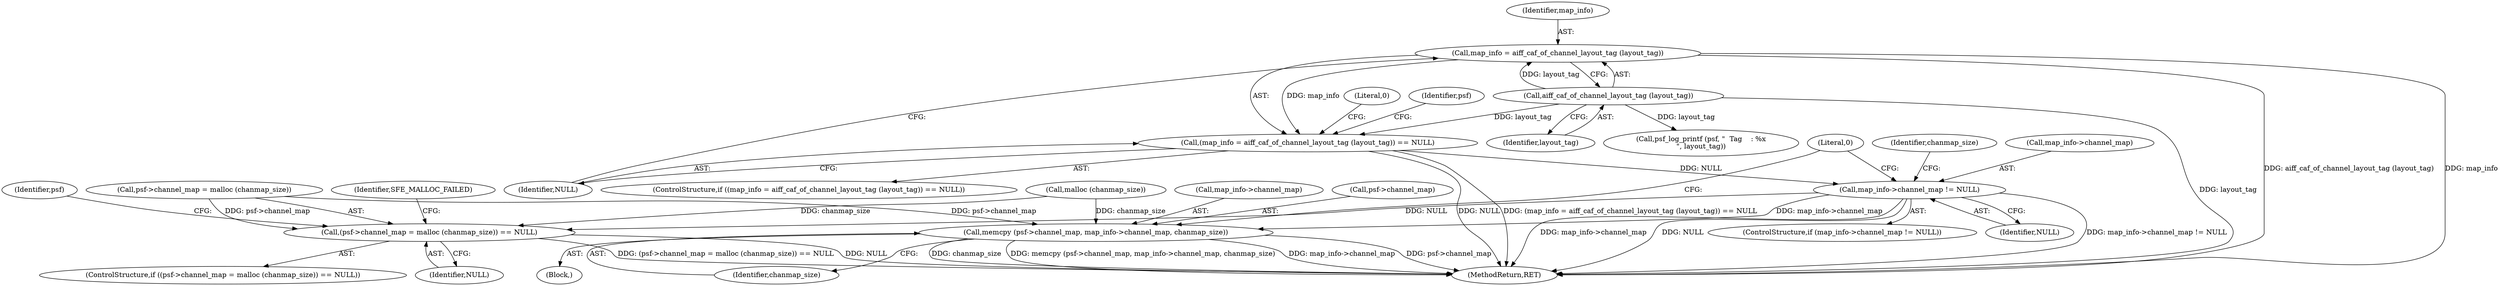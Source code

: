 digraph "0_libsndfile_f833c53cb596e9e1792949f762e0b33661822748@pointer" {
"1000123" [label="(Call,map_info = aiff_caf_of_channel_layout_tag (layout_tag))"];
"1000125" [label="(Call,aiff_caf_of_channel_layout_tag (layout_tag))"];
"1000122" [label="(Call,(map_info = aiff_caf_of_channel_layout_tag (layout_tag)) == NULL)"];
"1000153" [label="(Call,map_info->channel_map != NULL)"];
"1000183" [label="(Call,(psf->channel_map = malloc (chanmap_size)) == NULL)"];
"1000193" [label="(Call,memcpy (psf->channel_map, map_info->channel_map, chanmap_size))"];
"1000200" [label="(Identifier,chanmap_size)"];
"1000194" [label="(Call,psf->channel_map)"];
"1000126" [label="(Identifier,layout_tag)"];
"1000153" [label="(Call,map_info->channel_map != NULL)"];
"1000124" [label="(Identifier,map_info)"];
"1000161" [label="(Identifier,chanmap_size)"];
"1000154" [label="(Call,map_info->channel_map)"];
"1000158" [label="(Block,)"];
"1000129" [label="(Literal,0)"];
"1000127" [label="(Identifier,NULL)"];
"1000123" [label="(Call,map_info = aiff_caf_of_channel_layout_tag (layout_tag))"];
"1000121" [label="(ControlStructure,if ((map_info = aiff_caf_of_channel_layout_tag (layout_tag)) == NULL))"];
"1000192" [label="(Identifier,SFE_MALLOC_FAILED)"];
"1000131" [label="(Identifier,psf)"];
"1000157" [label="(Identifier,NULL)"];
"1000190" [label="(Identifier,NULL)"];
"1000188" [label="(Call,malloc (chanmap_size))"];
"1000202" [label="(Literal,0)"];
"1000122" [label="(Call,(map_info = aiff_caf_of_channel_layout_tag (layout_tag)) == NULL)"];
"1000125" [label="(Call,aiff_caf_of_channel_layout_tag (layout_tag))"];
"1000197" [label="(Call,map_info->channel_map)"];
"1000193" [label="(Call,memcpy (psf->channel_map, map_info->channel_map, chanmap_size))"];
"1000182" [label="(ControlStructure,if ((psf->channel_map = malloc (chanmap_size)) == NULL))"];
"1000184" [label="(Call,psf->channel_map = malloc (chanmap_size))"];
"1000203" [label="(MethodReturn,RET)"];
"1000195" [label="(Identifier,psf)"];
"1000130" [label="(Call,psf_log_printf (psf, \"  Tag    : %x\n\", layout_tag))"];
"1000152" [label="(ControlStructure,if (map_info->channel_map != NULL))"];
"1000183" [label="(Call,(psf->channel_map = malloc (chanmap_size)) == NULL)"];
"1000123" -> "1000122"  [label="AST: "];
"1000123" -> "1000125"  [label="CFG: "];
"1000124" -> "1000123"  [label="AST: "];
"1000125" -> "1000123"  [label="AST: "];
"1000127" -> "1000123"  [label="CFG: "];
"1000123" -> "1000203"  [label="DDG: aiff_caf_of_channel_layout_tag (layout_tag)"];
"1000123" -> "1000203"  [label="DDG: map_info"];
"1000123" -> "1000122"  [label="DDG: map_info"];
"1000125" -> "1000123"  [label="DDG: layout_tag"];
"1000125" -> "1000126"  [label="CFG: "];
"1000126" -> "1000125"  [label="AST: "];
"1000125" -> "1000203"  [label="DDG: layout_tag"];
"1000125" -> "1000122"  [label="DDG: layout_tag"];
"1000125" -> "1000130"  [label="DDG: layout_tag"];
"1000122" -> "1000121"  [label="AST: "];
"1000122" -> "1000127"  [label="CFG: "];
"1000127" -> "1000122"  [label="AST: "];
"1000129" -> "1000122"  [label="CFG: "];
"1000131" -> "1000122"  [label="CFG: "];
"1000122" -> "1000203"  [label="DDG: NULL"];
"1000122" -> "1000203"  [label="DDG: (map_info = aiff_caf_of_channel_layout_tag (layout_tag)) == NULL"];
"1000122" -> "1000153"  [label="DDG: NULL"];
"1000153" -> "1000152"  [label="AST: "];
"1000153" -> "1000157"  [label="CFG: "];
"1000154" -> "1000153"  [label="AST: "];
"1000157" -> "1000153"  [label="AST: "];
"1000161" -> "1000153"  [label="CFG: "];
"1000202" -> "1000153"  [label="CFG: "];
"1000153" -> "1000203"  [label="DDG: map_info->channel_map"];
"1000153" -> "1000203"  [label="DDG: NULL"];
"1000153" -> "1000203"  [label="DDG: map_info->channel_map != NULL"];
"1000153" -> "1000183"  [label="DDG: NULL"];
"1000153" -> "1000193"  [label="DDG: map_info->channel_map"];
"1000183" -> "1000182"  [label="AST: "];
"1000183" -> "1000190"  [label="CFG: "];
"1000184" -> "1000183"  [label="AST: "];
"1000190" -> "1000183"  [label="AST: "];
"1000192" -> "1000183"  [label="CFG: "];
"1000195" -> "1000183"  [label="CFG: "];
"1000183" -> "1000203"  [label="DDG: NULL"];
"1000183" -> "1000203"  [label="DDG: (psf->channel_map = malloc (chanmap_size)) == NULL"];
"1000184" -> "1000183"  [label="DDG: psf->channel_map"];
"1000188" -> "1000183"  [label="DDG: chanmap_size"];
"1000193" -> "1000158"  [label="AST: "];
"1000193" -> "1000200"  [label="CFG: "];
"1000194" -> "1000193"  [label="AST: "];
"1000197" -> "1000193"  [label="AST: "];
"1000200" -> "1000193"  [label="AST: "];
"1000202" -> "1000193"  [label="CFG: "];
"1000193" -> "1000203"  [label="DDG: map_info->channel_map"];
"1000193" -> "1000203"  [label="DDG: psf->channel_map"];
"1000193" -> "1000203"  [label="DDG: chanmap_size"];
"1000193" -> "1000203"  [label="DDG: memcpy (psf->channel_map, map_info->channel_map, chanmap_size)"];
"1000184" -> "1000193"  [label="DDG: psf->channel_map"];
"1000188" -> "1000193"  [label="DDG: chanmap_size"];
}
